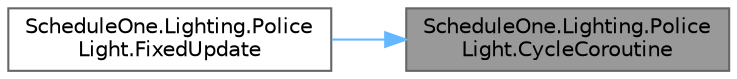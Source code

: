 digraph "ScheduleOne.Lighting.PoliceLight.CycleCoroutine"
{
 // LATEX_PDF_SIZE
  bgcolor="transparent";
  edge [fontname=Helvetica,fontsize=10,labelfontname=Helvetica,labelfontsize=10];
  node [fontname=Helvetica,fontsize=10,shape=box,height=0.2,width=0.4];
  rankdir="RL";
  Node1 [id="Node000001",label="ScheduleOne.Lighting.Police\lLight.CycleCoroutine",height=0.2,width=0.4,color="gray40", fillcolor="grey60", style="filled", fontcolor="black",tooltip=" "];
  Node1 -> Node2 [id="edge1_Node000001_Node000002",dir="back",color="steelblue1",style="solid",tooltip=" "];
  Node2 [id="Node000002",label="ScheduleOne.Lighting.Police\lLight.FixedUpdate",height=0.2,width=0.4,color="grey40", fillcolor="white", style="filled",URL="$class_schedule_one_1_1_lighting_1_1_police_light.html#a5108239cc2fa9d40439bf69d7d381cf9",tooltip=" "];
}
